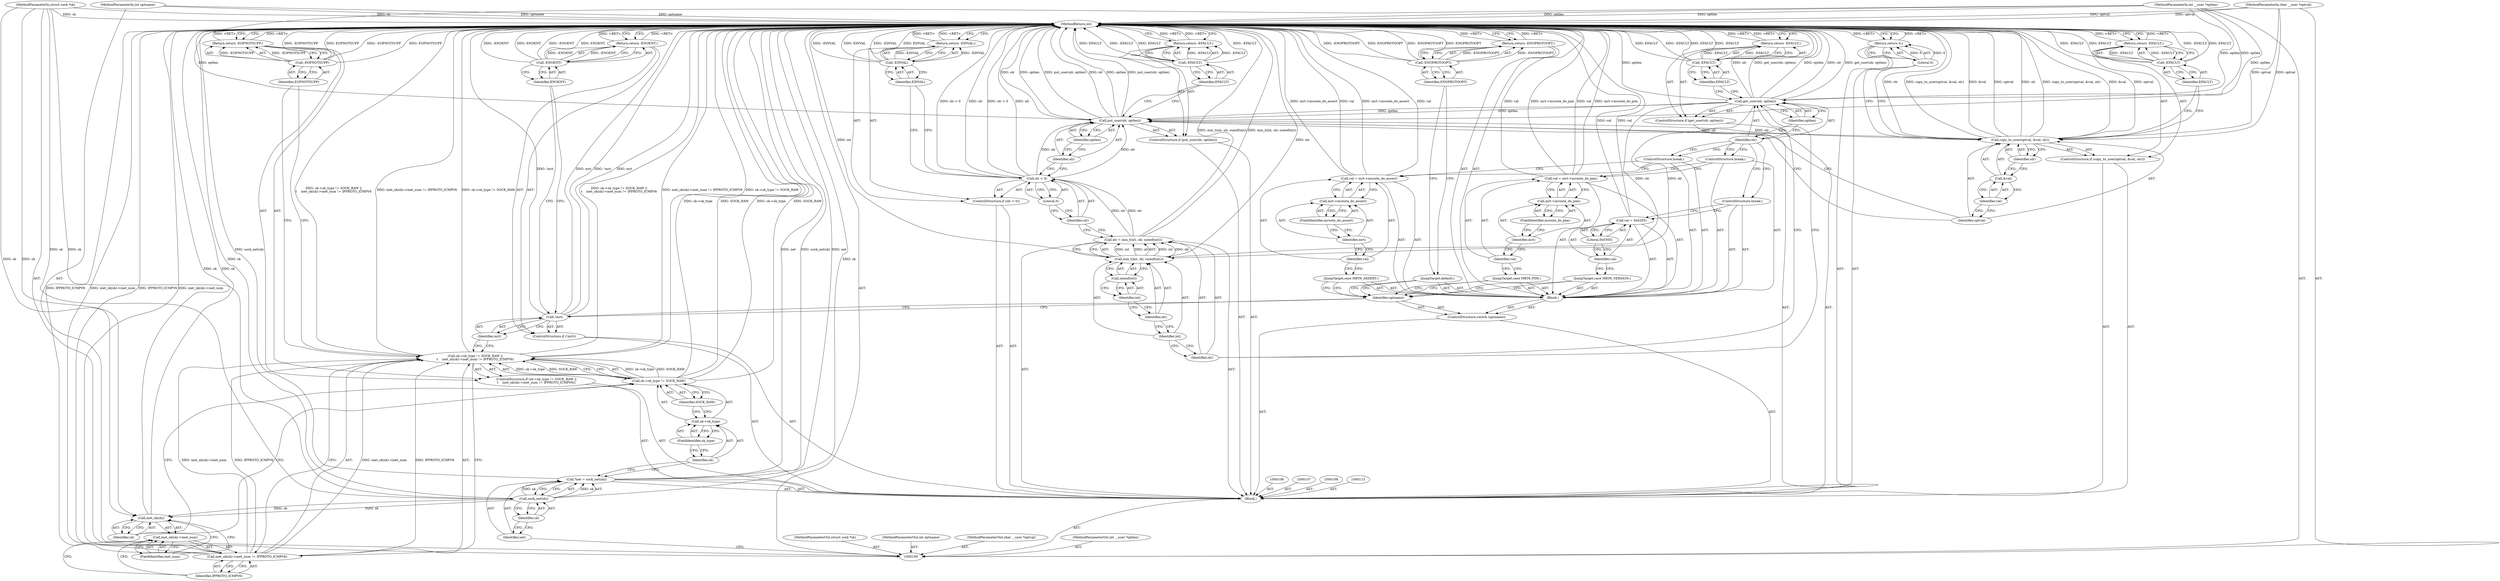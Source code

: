 digraph "0_linux_99253eb750fda6a644d5188fb26c43bad8d5a745" {
"1000201" [label="(MethodReturn,int)"];
"1000101" [label="(MethodParameterIn,struct sock *sk)"];
"1000282" [label="(MethodParameterOut,struct sock *sk)"];
"1000102" [label="(MethodParameterIn,int optname)"];
"1000283" [label="(MethodParameterOut,int optname)"];
"1000103" [label="(MethodParameterIn,char __user *optval)"];
"1000284" [label="(MethodParameterOut,char __user *optval)"];
"1000124" [label="(Identifier,sk)"];
"1000125" [label="(FieldIdentifier,inet_num)"];
"1000126" [label="(Identifier,IPPROTO_ICMPV6)"];
"1000121" [label="(Call,inet_sk(sk)->inet_num != IPPROTO_ICMPV6)"];
"1000122" [label="(Call,inet_sk(sk)->inet_num)"];
"1000123" [label="(Call,inet_sk(sk))"];
"1000129" [label="(Identifier,EOPNOTSUPP)"];
"1000127" [label="(Return,return -EOPNOTSUPP;)"];
"1000128" [label="(Call,-EOPNOTSUPP)"];
"1000130" [label="(ControlStructure,if (!mrt))"];
"1000131" [label="(Call,!mrt)"];
"1000132" [label="(Identifier,mrt)"];
"1000134" [label="(Call,-ENOENT)"];
"1000135" [label="(Identifier,ENOENT)"];
"1000133" [label="(Return,return -ENOENT;)"];
"1000136" [label="(ControlStructure,switch (optname))"];
"1000138" [label="(Block,)"];
"1000137" [label="(Identifier,optname)"];
"1000139" [label="(JumpTarget,case MRT6_VERSION:)"];
"1000140" [label="(Call,val = 0x0305)"];
"1000141" [label="(Identifier,val)"];
"1000142" [label="(Literal,0x0305)"];
"1000104" [label="(MethodParameterIn,int __user *optlen)"];
"1000285" [label="(MethodParameterOut,int __user *optlen)"];
"1000143" [label="(ControlStructure,break;)"];
"1000144" [label="(JumpTarget,case MRT6_PIM:)"];
"1000149" [label="(FieldIdentifier,mroute_do_pim)"];
"1000145" [label="(Call,val = mrt->mroute_do_pim)"];
"1000146" [label="(Identifier,val)"];
"1000147" [label="(Call,mrt->mroute_do_pim)"];
"1000148" [label="(Identifier,mrt)"];
"1000150" [label="(ControlStructure,break;)"];
"1000151" [label="(JumpTarget,case MRT6_ASSERT:)"];
"1000156" [label="(FieldIdentifier,mroute_do_assert)"];
"1000152" [label="(Call,val = mrt->mroute_do_assert)"];
"1000153" [label="(Identifier,val)"];
"1000154" [label="(Call,mrt->mroute_do_assert)"];
"1000155" [label="(Identifier,mrt)"];
"1000157" [label="(ControlStructure,break;)"];
"1000158" [label="(JumpTarget,default:)"];
"1000105" [label="(Block,)"];
"1000161" [label="(Identifier,ENOPROTOOPT)"];
"1000159" [label="(Return,return -ENOPROTOOPT;)"];
"1000160" [label="(Call,-ENOPROTOOPT)"];
"1000162" [label="(ControlStructure,if (get_user(olr, optlen)))"];
"1000164" [label="(Identifier,olr)"];
"1000165" [label="(Identifier,optlen)"];
"1000163" [label="(Call,get_user(olr, optlen))"];
"1000168" [label="(Identifier,EFAULT)"];
"1000166" [label="(Return,return -EFAULT;)"];
"1000167" [label="(Call,-EFAULT)"];
"1000169" [label="(Call,olr = min_t(int, olr, sizeof(int)))"];
"1000170" [label="(Identifier,olr)"];
"1000172" [label="(Identifier,int)"];
"1000173" [label="(Identifier,olr)"];
"1000174" [label="(Call,sizeof(int))"];
"1000175" [label="(Identifier,int)"];
"1000171" [label="(Call,min_t(int, olr, sizeof(int)))"];
"1000176" [label="(ControlStructure,if (olr < 0))"];
"1000179" [label="(Literal,0)"];
"1000177" [label="(Call,olr < 0)"];
"1000178" [label="(Identifier,olr)"];
"1000182" [label="(Identifier,EINVAL)"];
"1000180" [label="(Return,return -EINVAL;)"];
"1000181" [label="(Call,-EINVAL)"];
"1000183" [label="(ControlStructure,if (put_user(olr, optlen)))"];
"1000185" [label="(Identifier,olr)"];
"1000186" [label="(Identifier,optlen)"];
"1000184" [label="(Call,put_user(olr, optlen))"];
"1000189" [label="(Identifier,EFAULT)"];
"1000187" [label="(Return,return -EFAULT;)"];
"1000188" [label="(Call,-EFAULT)"];
"1000190" [label="(ControlStructure,if (copy_to_user(optval, &val, olr)))"];
"1000192" [label="(Identifier,optval)"];
"1000193" [label="(Call,&val)"];
"1000194" [label="(Identifier,val)"];
"1000195" [label="(Identifier,olr)"];
"1000191" [label="(Call,copy_to_user(optval, &val, olr))"];
"1000198" [label="(Identifier,EFAULT)"];
"1000196" [label="(Return,return -EFAULT;)"];
"1000197" [label="(Call,-EFAULT)"];
"1000199" [label="(Return,return 0;)"];
"1000200" [label="(Literal,0)"];
"1000109" [label="(Call,*net = sock_net(sk))"];
"1000110" [label="(Identifier,net)"];
"1000111" [label="(Call,sock_net(sk))"];
"1000112" [label="(Identifier,sk)"];
"1000114" [label="(ControlStructure,if (sk->sk_type != SOCK_RAW ||\n\t    inet_sk(sk)->inet_num != IPPROTO_ICMPV6))"];
"1000120" [label="(Identifier,SOCK_RAW)"];
"1000115" [label="(Call,sk->sk_type != SOCK_RAW ||\n\t    inet_sk(sk)->inet_num != IPPROTO_ICMPV6)"];
"1000116" [label="(Call,sk->sk_type != SOCK_RAW)"];
"1000117" [label="(Call,sk->sk_type)"];
"1000118" [label="(Identifier,sk)"];
"1000119" [label="(FieldIdentifier,sk_type)"];
"1000201" -> "1000100"  [label="AST: "];
"1000201" -> "1000127"  [label="CFG: "];
"1000201" -> "1000133"  [label="CFG: "];
"1000201" -> "1000159"  [label="CFG: "];
"1000201" -> "1000166"  [label="CFG: "];
"1000201" -> "1000180"  [label="CFG: "];
"1000201" -> "1000187"  [label="CFG: "];
"1000201" -> "1000196"  [label="CFG: "];
"1000201" -> "1000199"  [label="CFG: "];
"1000127" -> "1000201"  [label="DDG: <RET>"];
"1000187" -> "1000201"  [label="DDG: <RET>"];
"1000171" -> "1000201"  [label="DDG: int"];
"1000184" -> "1000201"  [label="DDG: olr"];
"1000184" -> "1000201"  [label="DDG: optlen"];
"1000184" -> "1000201"  [label="DDG: put_user(olr, optlen)"];
"1000104" -> "1000201"  [label="DDG: optlen"];
"1000181" -> "1000201"  [label="DDG: -EINVAL"];
"1000181" -> "1000201"  [label="DDG: EINVAL"];
"1000152" -> "1000201"  [label="DDG: val"];
"1000152" -> "1000201"  [label="DDG: mrt->mroute_do_assert"];
"1000197" -> "1000201"  [label="DDG: -EFAULT"];
"1000197" -> "1000201"  [label="DDG: EFAULT"];
"1000177" -> "1000201"  [label="DDG: olr < 0"];
"1000177" -> "1000201"  [label="DDG: olr"];
"1000128" -> "1000201"  [label="DDG: -EOPNOTSUPP"];
"1000128" -> "1000201"  [label="DDG: EOPNOTSUPP"];
"1000116" -> "1000201"  [label="DDG: sk->sk_type"];
"1000116" -> "1000201"  [label="DDG: SOCK_RAW"];
"1000188" -> "1000201"  [label="DDG: -EFAULT"];
"1000188" -> "1000201"  [label="DDG: EFAULT"];
"1000167" -> "1000201"  [label="DDG: EFAULT"];
"1000167" -> "1000201"  [label="DDG: -EFAULT"];
"1000163" -> "1000201"  [label="DDG: olr"];
"1000163" -> "1000201"  [label="DDG: get_user(olr, optlen)"];
"1000163" -> "1000201"  [label="DDG: optlen"];
"1000121" -> "1000201"  [label="DDG: IPPROTO_ICMPV6"];
"1000121" -> "1000201"  [label="DDG: inet_sk(sk)->inet_num"];
"1000160" -> "1000201"  [label="DDG: -ENOPROTOOPT"];
"1000160" -> "1000201"  [label="DDG: ENOPROTOOPT"];
"1000131" -> "1000201"  [label="DDG: mrt"];
"1000131" -> "1000201"  [label="DDG: !mrt"];
"1000140" -> "1000201"  [label="DDG: val"];
"1000191" -> "1000201"  [label="DDG: olr"];
"1000191" -> "1000201"  [label="DDG: copy_to_user(optval, &val, olr)"];
"1000191" -> "1000201"  [label="DDG: &val"];
"1000191" -> "1000201"  [label="DDG: optval"];
"1000103" -> "1000201"  [label="DDG: optval"];
"1000134" -> "1000201"  [label="DDG: -ENOENT"];
"1000134" -> "1000201"  [label="DDG: ENOENT"];
"1000115" -> "1000201"  [label="DDG: sk->sk_type != SOCK_RAW ||\n\t    inet_sk(sk)->inet_num != IPPROTO_ICMPV6"];
"1000115" -> "1000201"  [label="DDG: inet_sk(sk)->inet_num != IPPROTO_ICMPV6"];
"1000115" -> "1000201"  [label="DDG: sk->sk_type != SOCK_RAW"];
"1000102" -> "1000201"  [label="DDG: optname"];
"1000111" -> "1000201"  [label="DDG: sk"];
"1000101" -> "1000201"  [label="DDG: sk"];
"1000109" -> "1000201"  [label="DDG: net"];
"1000109" -> "1000201"  [label="DDG: sock_net(sk)"];
"1000169" -> "1000201"  [label="DDG: min_t(int, olr, sizeof(int))"];
"1000145" -> "1000201"  [label="DDG: val"];
"1000145" -> "1000201"  [label="DDG: mrt->mroute_do_pim"];
"1000123" -> "1000201"  [label="DDG: sk"];
"1000196" -> "1000201"  [label="DDG: <RET>"];
"1000133" -> "1000201"  [label="DDG: <RET>"];
"1000166" -> "1000201"  [label="DDG: <RET>"];
"1000159" -> "1000201"  [label="DDG: <RET>"];
"1000199" -> "1000201"  [label="DDG: <RET>"];
"1000180" -> "1000201"  [label="DDG: <RET>"];
"1000101" -> "1000100"  [label="AST: "];
"1000101" -> "1000201"  [label="DDG: sk"];
"1000101" -> "1000111"  [label="DDG: sk"];
"1000101" -> "1000123"  [label="DDG: sk"];
"1000282" -> "1000100"  [label="AST: "];
"1000102" -> "1000100"  [label="AST: "];
"1000102" -> "1000201"  [label="DDG: optname"];
"1000283" -> "1000100"  [label="AST: "];
"1000103" -> "1000100"  [label="AST: "];
"1000103" -> "1000201"  [label="DDG: optval"];
"1000103" -> "1000191"  [label="DDG: optval"];
"1000284" -> "1000100"  [label="AST: "];
"1000124" -> "1000123"  [label="AST: "];
"1000124" -> "1000116"  [label="CFG: "];
"1000123" -> "1000124"  [label="CFG: "];
"1000125" -> "1000122"  [label="AST: "];
"1000125" -> "1000123"  [label="CFG: "];
"1000122" -> "1000125"  [label="CFG: "];
"1000126" -> "1000121"  [label="AST: "];
"1000126" -> "1000122"  [label="CFG: "];
"1000121" -> "1000126"  [label="CFG: "];
"1000121" -> "1000115"  [label="AST: "];
"1000121" -> "1000126"  [label="CFG: "];
"1000122" -> "1000121"  [label="AST: "];
"1000126" -> "1000121"  [label="AST: "];
"1000115" -> "1000121"  [label="CFG: "];
"1000121" -> "1000201"  [label="DDG: IPPROTO_ICMPV6"];
"1000121" -> "1000201"  [label="DDG: inet_sk(sk)->inet_num"];
"1000121" -> "1000115"  [label="DDG: inet_sk(sk)->inet_num"];
"1000121" -> "1000115"  [label="DDG: IPPROTO_ICMPV6"];
"1000122" -> "1000121"  [label="AST: "];
"1000122" -> "1000125"  [label="CFG: "];
"1000123" -> "1000122"  [label="AST: "];
"1000125" -> "1000122"  [label="AST: "];
"1000126" -> "1000122"  [label="CFG: "];
"1000123" -> "1000122"  [label="AST: "];
"1000123" -> "1000124"  [label="CFG: "];
"1000124" -> "1000123"  [label="AST: "];
"1000125" -> "1000123"  [label="CFG: "];
"1000123" -> "1000201"  [label="DDG: sk"];
"1000111" -> "1000123"  [label="DDG: sk"];
"1000101" -> "1000123"  [label="DDG: sk"];
"1000129" -> "1000128"  [label="AST: "];
"1000129" -> "1000115"  [label="CFG: "];
"1000128" -> "1000129"  [label="CFG: "];
"1000127" -> "1000114"  [label="AST: "];
"1000127" -> "1000128"  [label="CFG: "];
"1000128" -> "1000127"  [label="AST: "];
"1000201" -> "1000127"  [label="CFG: "];
"1000127" -> "1000201"  [label="DDG: <RET>"];
"1000128" -> "1000127"  [label="DDG: -EOPNOTSUPP"];
"1000128" -> "1000127"  [label="AST: "];
"1000128" -> "1000129"  [label="CFG: "];
"1000129" -> "1000128"  [label="AST: "];
"1000127" -> "1000128"  [label="CFG: "];
"1000128" -> "1000201"  [label="DDG: -EOPNOTSUPP"];
"1000128" -> "1000201"  [label="DDG: EOPNOTSUPP"];
"1000128" -> "1000127"  [label="DDG: -EOPNOTSUPP"];
"1000130" -> "1000105"  [label="AST: "];
"1000131" -> "1000130"  [label="AST: "];
"1000133" -> "1000130"  [label="AST: "];
"1000131" -> "1000130"  [label="AST: "];
"1000131" -> "1000132"  [label="CFG: "];
"1000132" -> "1000131"  [label="AST: "];
"1000135" -> "1000131"  [label="CFG: "];
"1000137" -> "1000131"  [label="CFG: "];
"1000131" -> "1000201"  [label="DDG: mrt"];
"1000131" -> "1000201"  [label="DDG: !mrt"];
"1000132" -> "1000131"  [label="AST: "];
"1000132" -> "1000115"  [label="CFG: "];
"1000131" -> "1000132"  [label="CFG: "];
"1000134" -> "1000133"  [label="AST: "];
"1000134" -> "1000135"  [label="CFG: "];
"1000135" -> "1000134"  [label="AST: "];
"1000133" -> "1000134"  [label="CFG: "];
"1000134" -> "1000201"  [label="DDG: -ENOENT"];
"1000134" -> "1000201"  [label="DDG: ENOENT"];
"1000134" -> "1000133"  [label="DDG: -ENOENT"];
"1000135" -> "1000134"  [label="AST: "];
"1000135" -> "1000131"  [label="CFG: "];
"1000134" -> "1000135"  [label="CFG: "];
"1000133" -> "1000130"  [label="AST: "];
"1000133" -> "1000134"  [label="CFG: "];
"1000134" -> "1000133"  [label="AST: "];
"1000201" -> "1000133"  [label="CFG: "];
"1000133" -> "1000201"  [label="DDG: <RET>"];
"1000134" -> "1000133"  [label="DDG: -ENOENT"];
"1000136" -> "1000105"  [label="AST: "];
"1000137" -> "1000136"  [label="AST: "];
"1000138" -> "1000136"  [label="AST: "];
"1000138" -> "1000136"  [label="AST: "];
"1000139" -> "1000138"  [label="AST: "];
"1000140" -> "1000138"  [label="AST: "];
"1000143" -> "1000138"  [label="AST: "];
"1000144" -> "1000138"  [label="AST: "];
"1000145" -> "1000138"  [label="AST: "];
"1000150" -> "1000138"  [label="AST: "];
"1000151" -> "1000138"  [label="AST: "];
"1000152" -> "1000138"  [label="AST: "];
"1000157" -> "1000138"  [label="AST: "];
"1000158" -> "1000138"  [label="AST: "];
"1000159" -> "1000138"  [label="AST: "];
"1000137" -> "1000136"  [label="AST: "];
"1000137" -> "1000131"  [label="CFG: "];
"1000139" -> "1000137"  [label="CFG: "];
"1000144" -> "1000137"  [label="CFG: "];
"1000151" -> "1000137"  [label="CFG: "];
"1000158" -> "1000137"  [label="CFG: "];
"1000139" -> "1000138"  [label="AST: "];
"1000139" -> "1000137"  [label="CFG: "];
"1000141" -> "1000139"  [label="CFG: "];
"1000140" -> "1000138"  [label="AST: "];
"1000140" -> "1000142"  [label="CFG: "];
"1000141" -> "1000140"  [label="AST: "];
"1000142" -> "1000140"  [label="AST: "];
"1000143" -> "1000140"  [label="CFG: "];
"1000140" -> "1000201"  [label="DDG: val"];
"1000141" -> "1000140"  [label="AST: "];
"1000141" -> "1000139"  [label="CFG: "];
"1000142" -> "1000141"  [label="CFG: "];
"1000142" -> "1000140"  [label="AST: "];
"1000142" -> "1000141"  [label="CFG: "];
"1000140" -> "1000142"  [label="CFG: "];
"1000104" -> "1000100"  [label="AST: "];
"1000104" -> "1000201"  [label="DDG: optlen"];
"1000104" -> "1000163"  [label="DDG: optlen"];
"1000104" -> "1000184"  [label="DDG: optlen"];
"1000285" -> "1000100"  [label="AST: "];
"1000143" -> "1000138"  [label="AST: "];
"1000143" -> "1000140"  [label="CFG: "];
"1000164" -> "1000143"  [label="CFG: "];
"1000144" -> "1000138"  [label="AST: "];
"1000144" -> "1000137"  [label="CFG: "];
"1000146" -> "1000144"  [label="CFG: "];
"1000149" -> "1000147"  [label="AST: "];
"1000149" -> "1000148"  [label="CFG: "];
"1000147" -> "1000149"  [label="CFG: "];
"1000145" -> "1000138"  [label="AST: "];
"1000145" -> "1000147"  [label="CFG: "];
"1000146" -> "1000145"  [label="AST: "];
"1000147" -> "1000145"  [label="AST: "];
"1000150" -> "1000145"  [label="CFG: "];
"1000145" -> "1000201"  [label="DDG: val"];
"1000145" -> "1000201"  [label="DDG: mrt->mroute_do_pim"];
"1000146" -> "1000145"  [label="AST: "];
"1000146" -> "1000144"  [label="CFG: "];
"1000148" -> "1000146"  [label="CFG: "];
"1000147" -> "1000145"  [label="AST: "];
"1000147" -> "1000149"  [label="CFG: "];
"1000148" -> "1000147"  [label="AST: "];
"1000149" -> "1000147"  [label="AST: "];
"1000145" -> "1000147"  [label="CFG: "];
"1000148" -> "1000147"  [label="AST: "];
"1000148" -> "1000146"  [label="CFG: "];
"1000149" -> "1000148"  [label="CFG: "];
"1000150" -> "1000138"  [label="AST: "];
"1000150" -> "1000145"  [label="CFG: "];
"1000164" -> "1000150"  [label="CFG: "];
"1000151" -> "1000138"  [label="AST: "];
"1000151" -> "1000137"  [label="CFG: "];
"1000153" -> "1000151"  [label="CFG: "];
"1000156" -> "1000154"  [label="AST: "];
"1000156" -> "1000155"  [label="CFG: "];
"1000154" -> "1000156"  [label="CFG: "];
"1000152" -> "1000138"  [label="AST: "];
"1000152" -> "1000154"  [label="CFG: "];
"1000153" -> "1000152"  [label="AST: "];
"1000154" -> "1000152"  [label="AST: "];
"1000157" -> "1000152"  [label="CFG: "];
"1000152" -> "1000201"  [label="DDG: val"];
"1000152" -> "1000201"  [label="DDG: mrt->mroute_do_assert"];
"1000153" -> "1000152"  [label="AST: "];
"1000153" -> "1000151"  [label="CFG: "];
"1000155" -> "1000153"  [label="CFG: "];
"1000154" -> "1000152"  [label="AST: "];
"1000154" -> "1000156"  [label="CFG: "];
"1000155" -> "1000154"  [label="AST: "];
"1000156" -> "1000154"  [label="AST: "];
"1000152" -> "1000154"  [label="CFG: "];
"1000155" -> "1000154"  [label="AST: "];
"1000155" -> "1000153"  [label="CFG: "];
"1000156" -> "1000155"  [label="CFG: "];
"1000157" -> "1000138"  [label="AST: "];
"1000157" -> "1000152"  [label="CFG: "];
"1000164" -> "1000157"  [label="CFG: "];
"1000158" -> "1000138"  [label="AST: "];
"1000158" -> "1000137"  [label="CFG: "];
"1000161" -> "1000158"  [label="CFG: "];
"1000105" -> "1000100"  [label="AST: "];
"1000106" -> "1000105"  [label="AST: "];
"1000107" -> "1000105"  [label="AST: "];
"1000108" -> "1000105"  [label="AST: "];
"1000109" -> "1000105"  [label="AST: "];
"1000113" -> "1000105"  [label="AST: "];
"1000114" -> "1000105"  [label="AST: "];
"1000130" -> "1000105"  [label="AST: "];
"1000136" -> "1000105"  [label="AST: "];
"1000162" -> "1000105"  [label="AST: "];
"1000169" -> "1000105"  [label="AST: "];
"1000176" -> "1000105"  [label="AST: "];
"1000183" -> "1000105"  [label="AST: "];
"1000190" -> "1000105"  [label="AST: "];
"1000199" -> "1000105"  [label="AST: "];
"1000161" -> "1000160"  [label="AST: "];
"1000161" -> "1000158"  [label="CFG: "];
"1000160" -> "1000161"  [label="CFG: "];
"1000159" -> "1000138"  [label="AST: "];
"1000159" -> "1000160"  [label="CFG: "];
"1000160" -> "1000159"  [label="AST: "];
"1000201" -> "1000159"  [label="CFG: "];
"1000159" -> "1000201"  [label="DDG: <RET>"];
"1000160" -> "1000159"  [label="DDG: -ENOPROTOOPT"];
"1000160" -> "1000159"  [label="AST: "];
"1000160" -> "1000161"  [label="CFG: "];
"1000161" -> "1000160"  [label="AST: "];
"1000159" -> "1000160"  [label="CFG: "];
"1000160" -> "1000201"  [label="DDG: -ENOPROTOOPT"];
"1000160" -> "1000201"  [label="DDG: ENOPROTOOPT"];
"1000160" -> "1000159"  [label="DDG: -ENOPROTOOPT"];
"1000162" -> "1000105"  [label="AST: "];
"1000163" -> "1000162"  [label="AST: "];
"1000166" -> "1000162"  [label="AST: "];
"1000164" -> "1000163"  [label="AST: "];
"1000164" -> "1000143"  [label="CFG: "];
"1000164" -> "1000150"  [label="CFG: "];
"1000164" -> "1000157"  [label="CFG: "];
"1000165" -> "1000164"  [label="CFG: "];
"1000165" -> "1000163"  [label="AST: "];
"1000165" -> "1000164"  [label="CFG: "];
"1000163" -> "1000165"  [label="CFG: "];
"1000163" -> "1000162"  [label="AST: "];
"1000163" -> "1000165"  [label="CFG: "];
"1000164" -> "1000163"  [label="AST: "];
"1000165" -> "1000163"  [label="AST: "];
"1000168" -> "1000163"  [label="CFG: "];
"1000170" -> "1000163"  [label="CFG: "];
"1000163" -> "1000201"  [label="DDG: olr"];
"1000163" -> "1000201"  [label="DDG: get_user(olr, optlen)"];
"1000163" -> "1000201"  [label="DDG: optlen"];
"1000104" -> "1000163"  [label="DDG: optlen"];
"1000163" -> "1000171"  [label="DDG: olr"];
"1000163" -> "1000184"  [label="DDG: optlen"];
"1000168" -> "1000167"  [label="AST: "];
"1000168" -> "1000163"  [label="CFG: "];
"1000167" -> "1000168"  [label="CFG: "];
"1000166" -> "1000162"  [label="AST: "];
"1000166" -> "1000167"  [label="CFG: "];
"1000167" -> "1000166"  [label="AST: "];
"1000201" -> "1000166"  [label="CFG: "];
"1000166" -> "1000201"  [label="DDG: <RET>"];
"1000167" -> "1000166"  [label="DDG: -EFAULT"];
"1000167" -> "1000166"  [label="AST: "];
"1000167" -> "1000168"  [label="CFG: "];
"1000168" -> "1000167"  [label="AST: "];
"1000166" -> "1000167"  [label="CFG: "];
"1000167" -> "1000201"  [label="DDG: EFAULT"];
"1000167" -> "1000201"  [label="DDG: -EFAULT"];
"1000167" -> "1000166"  [label="DDG: -EFAULT"];
"1000169" -> "1000105"  [label="AST: "];
"1000169" -> "1000171"  [label="CFG: "];
"1000170" -> "1000169"  [label="AST: "];
"1000171" -> "1000169"  [label="AST: "];
"1000178" -> "1000169"  [label="CFG: "];
"1000169" -> "1000201"  [label="DDG: min_t(int, olr, sizeof(int))"];
"1000171" -> "1000169"  [label="DDG: int"];
"1000171" -> "1000169"  [label="DDG: olr"];
"1000169" -> "1000177"  [label="DDG: olr"];
"1000170" -> "1000169"  [label="AST: "];
"1000170" -> "1000163"  [label="CFG: "];
"1000172" -> "1000170"  [label="CFG: "];
"1000172" -> "1000171"  [label="AST: "];
"1000172" -> "1000170"  [label="CFG: "];
"1000173" -> "1000172"  [label="CFG: "];
"1000173" -> "1000171"  [label="AST: "];
"1000173" -> "1000172"  [label="CFG: "];
"1000175" -> "1000173"  [label="CFG: "];
"1000174" -> "1000171"  [label="AST: "];
"1000174" -> "1000175"  [label="CFG: "];
"1000175" -> "1000174"  [label="AST: "];
"1000171" -> "1000174"  [label="CFG: "];
"1000175" -> "1000174"  [label="AST: "];
"1000175" -> "1000173"  [label="CFG: "];
"1000174" -> "1000175"  [label="CFG: "];
"1000171" -> "1000169"  [label="AST: "];
"1000171" -> "1000174"  [label="CFG: "];
"1000172" -> "1000171"  [label="AST: "];
"1000173" -> "1000171"  [label="AST: "];
"1000174" -> "1000171"  [label="AST: "];
"1000169" -> "1000171"  [label="CFG: "];
"1000171" -> "1000201"  [label="DDG: int"];
"1000171" -> "1000169"  [label="DDG: int"];
"1000171" -> "1000169"  [label="DDG: olr"];
"1000163" -> "1000171"  [label="DDG: olr"];
"1000176" -> "1000105"  [label="AST: "];
"1000177" -> "1000176"  [label="AST: "];
"1000180" -> "1000176"  [label="AST: "];
"1000179" -> "1000177"  [label="AST: "];
"1000179" -> "1000178"  [label="CFG: "];
"1000177" -> "1000179"  [label="CFG: "];
"1000177" -> "1000176"  [label="AST: "];
"1000177" -> "1000179"  [label="CFG: "];
"1000178" -> "1000177"  [label="AST: "];
"1000179" -> "1000177"  [label="AST: "];
"1000182" -> "1000177"  [label="CFG: "];
"1000185" -> "1000177"  [label="CFG: "];
"1000177" -> "1000201"  [label="DDG: olr < 0"];
"1000177" -> "1000201"  [label="DDG: olr"];
"1000169" -> "1000177"  [label="DDG: olr"];
"1000177" -> "1000184"  [label="DDG: olr"];
"1000178" -> "1000177"  [label="AST: "];
"1000178" -> "1000169"  [label="CFG: "];
"1000179" -> "1000178"  [label="CFG: "];
"1000182" -> "1000181"  [label="AST: "];
"1000182" -> "1000177"  [label="CFG: "];
"1000181" -> "1000182"  [label="CFG: "];
"1000180" -> "1000176"  [label="AST: "];
"1000180" -> "1000181"  [label="CFG: "];
"1000181" -> "1000180"  [label="AST: "];
"1000201" -> "1000180"  [label="CFG: "];
"1000180" -> "1000201"  [label="DDG: <RET>"];
"1000181" -> "1000180"  [label="DDG: -EINVAL"];
"1000181" -> "1000180"  [label="AST: "];
"1000181" -> "1000182"  [label="CFG: "];
"1000182" -> "1000181"  [label="AST: "];
"1000180" -> "1000181"  [label="CFG: "];
"1000181" -> "1000201"  [label="DDG: -EINVAL"];
"1000181" -> "1000201"  [label="DDG: EINVAL"];
"1000181" -> "1000180"  [label="DDG: -EINVAL"];
"1000183" -> "1000105"  [label="AST: "];
"1000184" -> "1000183"  [label="AST: "];
"1000187" -> "1000183"  [label="AST: "];
"1000185" -> "1000184"  [label="AST: "];
"1000185" -> "1000177"  [label="CFG: "];
"1000186" -> "1000185"  [label="CFG: "];
"1000186" -> "1000184"  [label="AST: "];
"1000186" -> "1000185"  [label="CFG: "];
"1000184" -> "1000186"  [label="CFG: "];
"1000184" -> "1000183"  [label="AST: "];
"1000184" -> "1000186"  [label="CFG: "];
"1000185" -> "1000184"  [label="AST: "];
"1000186" -> "1000184"  [label="AST: "];
"1000189" -> "1000184"  [label="CFG: "];
"1000192" -> "1000184"  [label="CFG: "];
"1000184" -> "1000201"  [label="DDG: olr"];
"1000184" -> "1000201"  [label="DDG: optlen"];
"1000184" -> "1000201"  [label="DDG: put_user(olr, optlen)"];
"1000177" -> "1000184"  [label="DDG: olr"];
"1000163" -> "1000184"  [label="DDG: optlen"];
"1000104" -> "1000184"  [label="DDG: optlen"];
"1000184" -> "1000191"  [label="DDG: olr"];
"1000189" -> "1000188"  [label="AST: "];
"1000189" -> "1000184"  [label="CFG: "];
"1000188" -> "1000189"  [label="CFG: "];
"1000187" -> "1000183"  [label="AST: "];
"1000187" -> "1000188"  [label="CFG: "];
"1000188" -> "1000187"  [label="AST: "];
"1000201" -> "1000187"  [label="CFG: "];
"1000187" -> "1000201"  [label="DDG: <RET>"];
"1000188" -> "1000187"  [label="DDG: -EFAULT"];
"1000188" -> "1000187"  [label="AST: "];
"1000188" -> "1000189"  [label="CFG: "];
"1000189" -> "1000188"  [label="AST: "];
"1000187" -> "1000188"  [label="CFG: "];
"1000188" -> "1000201"  [label="DDG: -EFAULT"];
"1000188" -> "1000201"  [label="DDG: EFAULT"];
"1000188" -> "1000187"  [label="DDG: -EFAULT"];
"1000190" -> "1000105"  [label="AST: "];
"1000191" -> "1000190"  [label="AST: "];
"1000196" -> "1000190"  [label="AST: "];
"1000192" -> "1000191"  [label="AST: "];
"1000192" -> "1000184"  [label="CFG: "];
"1000194" -> "1000192"  [label="CFG: "];
"1000193" -> "1000191"  [label="AST: "];
"1000193" -> "1000194"  [label="CFG: "];
"1000194" -> "1000193"  [label="AST: "];
"1000195" -> "1000193"  [label="CFG: "];
"1000194" -> "1000193"  [label="AST: "];
"1000194" -> "1000192"  [label="CFG: "];
"1000193" -> "1000194"  [label="CFG: "];
"1000195" -> "1000191"  [label="AST: "];
"1000195" -> "1000193"  [label="CFG: "];
"1000191" -> "1000195"  [label="CFG: "];
"1000191" -> "1000190"  [label="AST: "];
"1000191" -> "1000195"  [label="CFG: "];
"1000192" -> "1000191"  [label="AST: "];
"1000193" -> "1000191"  [label="AST: "];
"1000195" -> "1000191"  [label="AST: "];
"1000198" -> "1000191"  [label="CFG: "];
"1000200" -> "1000191"  [label="CFG: "];
"1000191" -> "1000201"  [label="DDG: olr"];
"1000191" -> "1000201"  [label="DDG: copy_to_user(optval, &val, olr)"];
"1000191" -> "1000201"  [label="DDG: &val"];
"1000191" -> "1000201"  [label="DDG: optval"];
"1000103" -> "1000191"  [label="DDG: optval"];
"1000184" -> "1000191"  [label="DDG: olr"];
"1000198" -> "1000197"  [label="AST: "];
"1000198" -> "1000191"  [label="CFG: "];
"1000197" -> "1000198"  [label="CFG: "];
"1000196" -> "1000190"  [label="AST: "];
"1000196" -> "1000197"  [label="CFG: "];
"1000197" -> "1000196"  [label="AST: "];
"1000201" -> "1000196"  [label="CFG: "];
"1000196" -> "1000201"  [label="DDG: <RET>"];
"1000197" -> "1000196"  [label="DDG: -EFAULT"];
"1000197" -> "1000196"  [label="AST: "];
"1000197" -> "1000198"  [label="CFG: "];
"1000198" -> "1000197"  [label="AST: "];
"1000196" -> "1000197"  [label="CFG: "];
"1000197" -> "1000201"  [label="DDG: -EFAULT"];
"1000197" -> "1000201"  [label="DDG: EFAULT"];
"1000197" -> "1000196"  [label="DDG: -EFAULT"];
"1000199" -> "1000105"  [label="AST: "];
"1000199" -> "1000200"  [label="CFG: "];
"1000200" -> "1000199"  [label="AST: "];
"1000201" -> "1000199"  [label="CFG: "];
"1000199" -> "1000201"  [label="DDG: <RET>"];
"1000200" -> "1000199"  [label="DDG: 0"];
"1000200" -> "1000199"  [label="AST: "];
"1000200" -> "1000191"  [label="CFG: "];
"1000199" -> "1000200"  [label="CFG: "];
"1000200" -> "1000199"  [label="DDG: 0"];
"1000109" -> "1000105"  [label="AST: "];
"1000109" -> "1000111"  [label="CFG: "];
"1000110" -> "1000109"  [label="AST: "];
"1000111" -> "1000109"  [label="AST: "];
"1000118" -> "1000109"  [label="CFG: "];
"1000109" -> "1000201"  [label="DDG: net"];
"1000109" -> "1000201"  [label="DDG: sock_net(sk)"];
"1000111" -> "1000109"  [label="DDG: sk"];
"1000110" -> "1000109"  [label="AST: "];
"1000110" -> "1000100"  [label="CFG: "];
"1000112" -> "1000110"  [label="CFG: "];
"1000111" -> "1000109"  [label="AST: "];
"1000111" -> "1000112"  [label="CFG: "];
"1000112" -> "1000111"  [label="AST: "];
"1000109" -> "1000111"  [label="CFG: "];
"1000111" -> "1000201"  [label="DDG: sk"];
"1000111" -> "1000109"  [label="DDG: sk"];
"1000101" -> "1000111"  [label="DDG: sk"];
"1000111" -> "1000123"  [label="DDG: sk"];
"1000112" -> "1000111"  [label="AST: "];
"1000112" -> "1000110"  [label="CFG: "];
"1000111" -> "1000112"  [label="CFG: "];
"1000114" -> "1000105"  [label="AST: "];
"1000115" -> "1000114"  [label="AST: "];
"1000127" -> "1000114"  [label="AST: "];
"1000120" -> "1000116"  [label="AST: "];
"1000120" -> "1000117"  [label="CFG: "];
"1000116" -> "1000120"  [label="CFG: "];
"1000115" -> "1000114"  [label="AST: "];
"1000115" -> "1000116"  [label="CFG: "];
"1000115" -> "1000121"  [label="CFG: "];
"1000116" -> "1000115"  [label="AST: "];
"1000121" -> "1000115"  [label="AST: "];
"1000129" -> "1000115"  [label="CFG: "];
"1000132" -> "1000115"  [label="CFG: "];
"1000115" -> "1000201"  [label="DDG: sk->sk_type != SOCK_RAW ||\n\t    inet_sk(sk)->inet_num != IPPROTO_ICMPV6"];
"1000115" -> "1000201"  [label="DDG: inet_sk(sk)->inet_num != IPPROTO_ICMPV6"];
"1000115" -> "1000201"  [label="DDG: sk->sk_type != SOCK_RAW"];
"1000116" -> "1000115"  [label="DDG: sk->sk_type"];
"1000116" -> "1000115"  [label="DDG: SOCK_RAW"];
"1000121" -> "1000115"  [label="DDG: inet_sk(sk)->inet_num"];
"1000121" -> "1000115"  [label="DDG: IPPROTO_ICMPV6"];
"1000116" -> "1000115"  [label="AST: "];
"1000116" -> "1000120"  [label="CFG: "];
"1000117" -> "1000116"  [label="AST: "];
"1000120" -> "1000116"  [label="AST: "];
"1000124" -> "1000116"  [label="CFG: "];
"1000115" -> "1000116"  [label="CFG: "];
"1000116" -> "1000201"  [label="DDG: sk->sk_type"];
"1000116" -> "1000201"  [label="DDG: SOCK_RAW"];
"1000116" -> "1000115"  [label="DDG: sk->sk_type"];
"1000116" -> "1000115"  [label="DDG: SOCK_RAW"];
"1000117" -> "1000116"  [label="AST: "];
"1000117" -> "1000119"  [label="CFG: "];
"1000118" -> "1000117"  [label="AST: "];
"1000119" -> "1000117"  [label="AST: "];
"1000120" -> "1000117"  [label="CFG: "];
"1000118" -> "1000117"  [label="AST: "];
"1000118" -> "1000109"  [label="CFG: "];
"1000119" -> "1000118"  [label="CFG: "];
"1000119" -> "1000117"  [label="AST: "];
"1000119" -> "1000118"  [label="CFG: "];
"1000117" -> "1000119"  [label="CFG: "];
}
